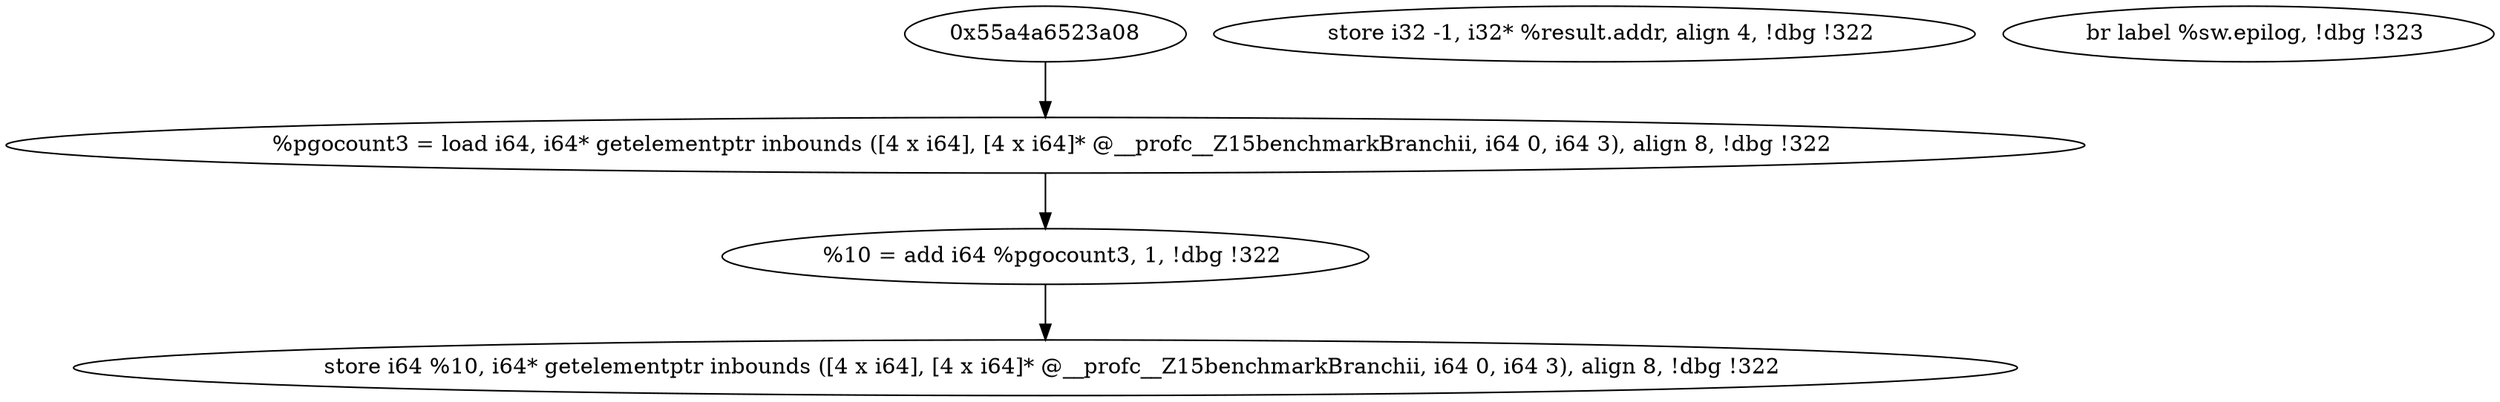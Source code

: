 digraph DDG {
  "0x55a4a6527610" [label="  %pgocount3 = load i64, i64* getelementptr inbounds ([4 x i64], [4 x i64]* @__profc__Z15benchmarkBranchii, i64 0, i64 3), align 8, !dbg !322"];
  "0x55a4a65276d0" [label="  %10 = add i64 %pgocount3, 1, !dbg !322"];
  "0x55a4a6527760" [label="  store i64 %10, i64* getelementptr inbounds ([4 x i64], [4 x i64]* @__profc__Z15benchmarkBranchii, i64 0, i64 3), align 8, !dbg !322"];
  "0x55a4a65277f0" [label="  store i32 -1, i32* %result.addr, align 4, !dbg !322"];
  "0x55a4a6527860" [label="  br label %sw.epilog, !dbg !323"];
  "0x55a4a6523a08" -> "0x55a4a6527610";
  "0x55a4a6527610" -> "0x55a4a65276d0";
  "0x55a4a65276d0" -> "0x55a4a6527760";
}
